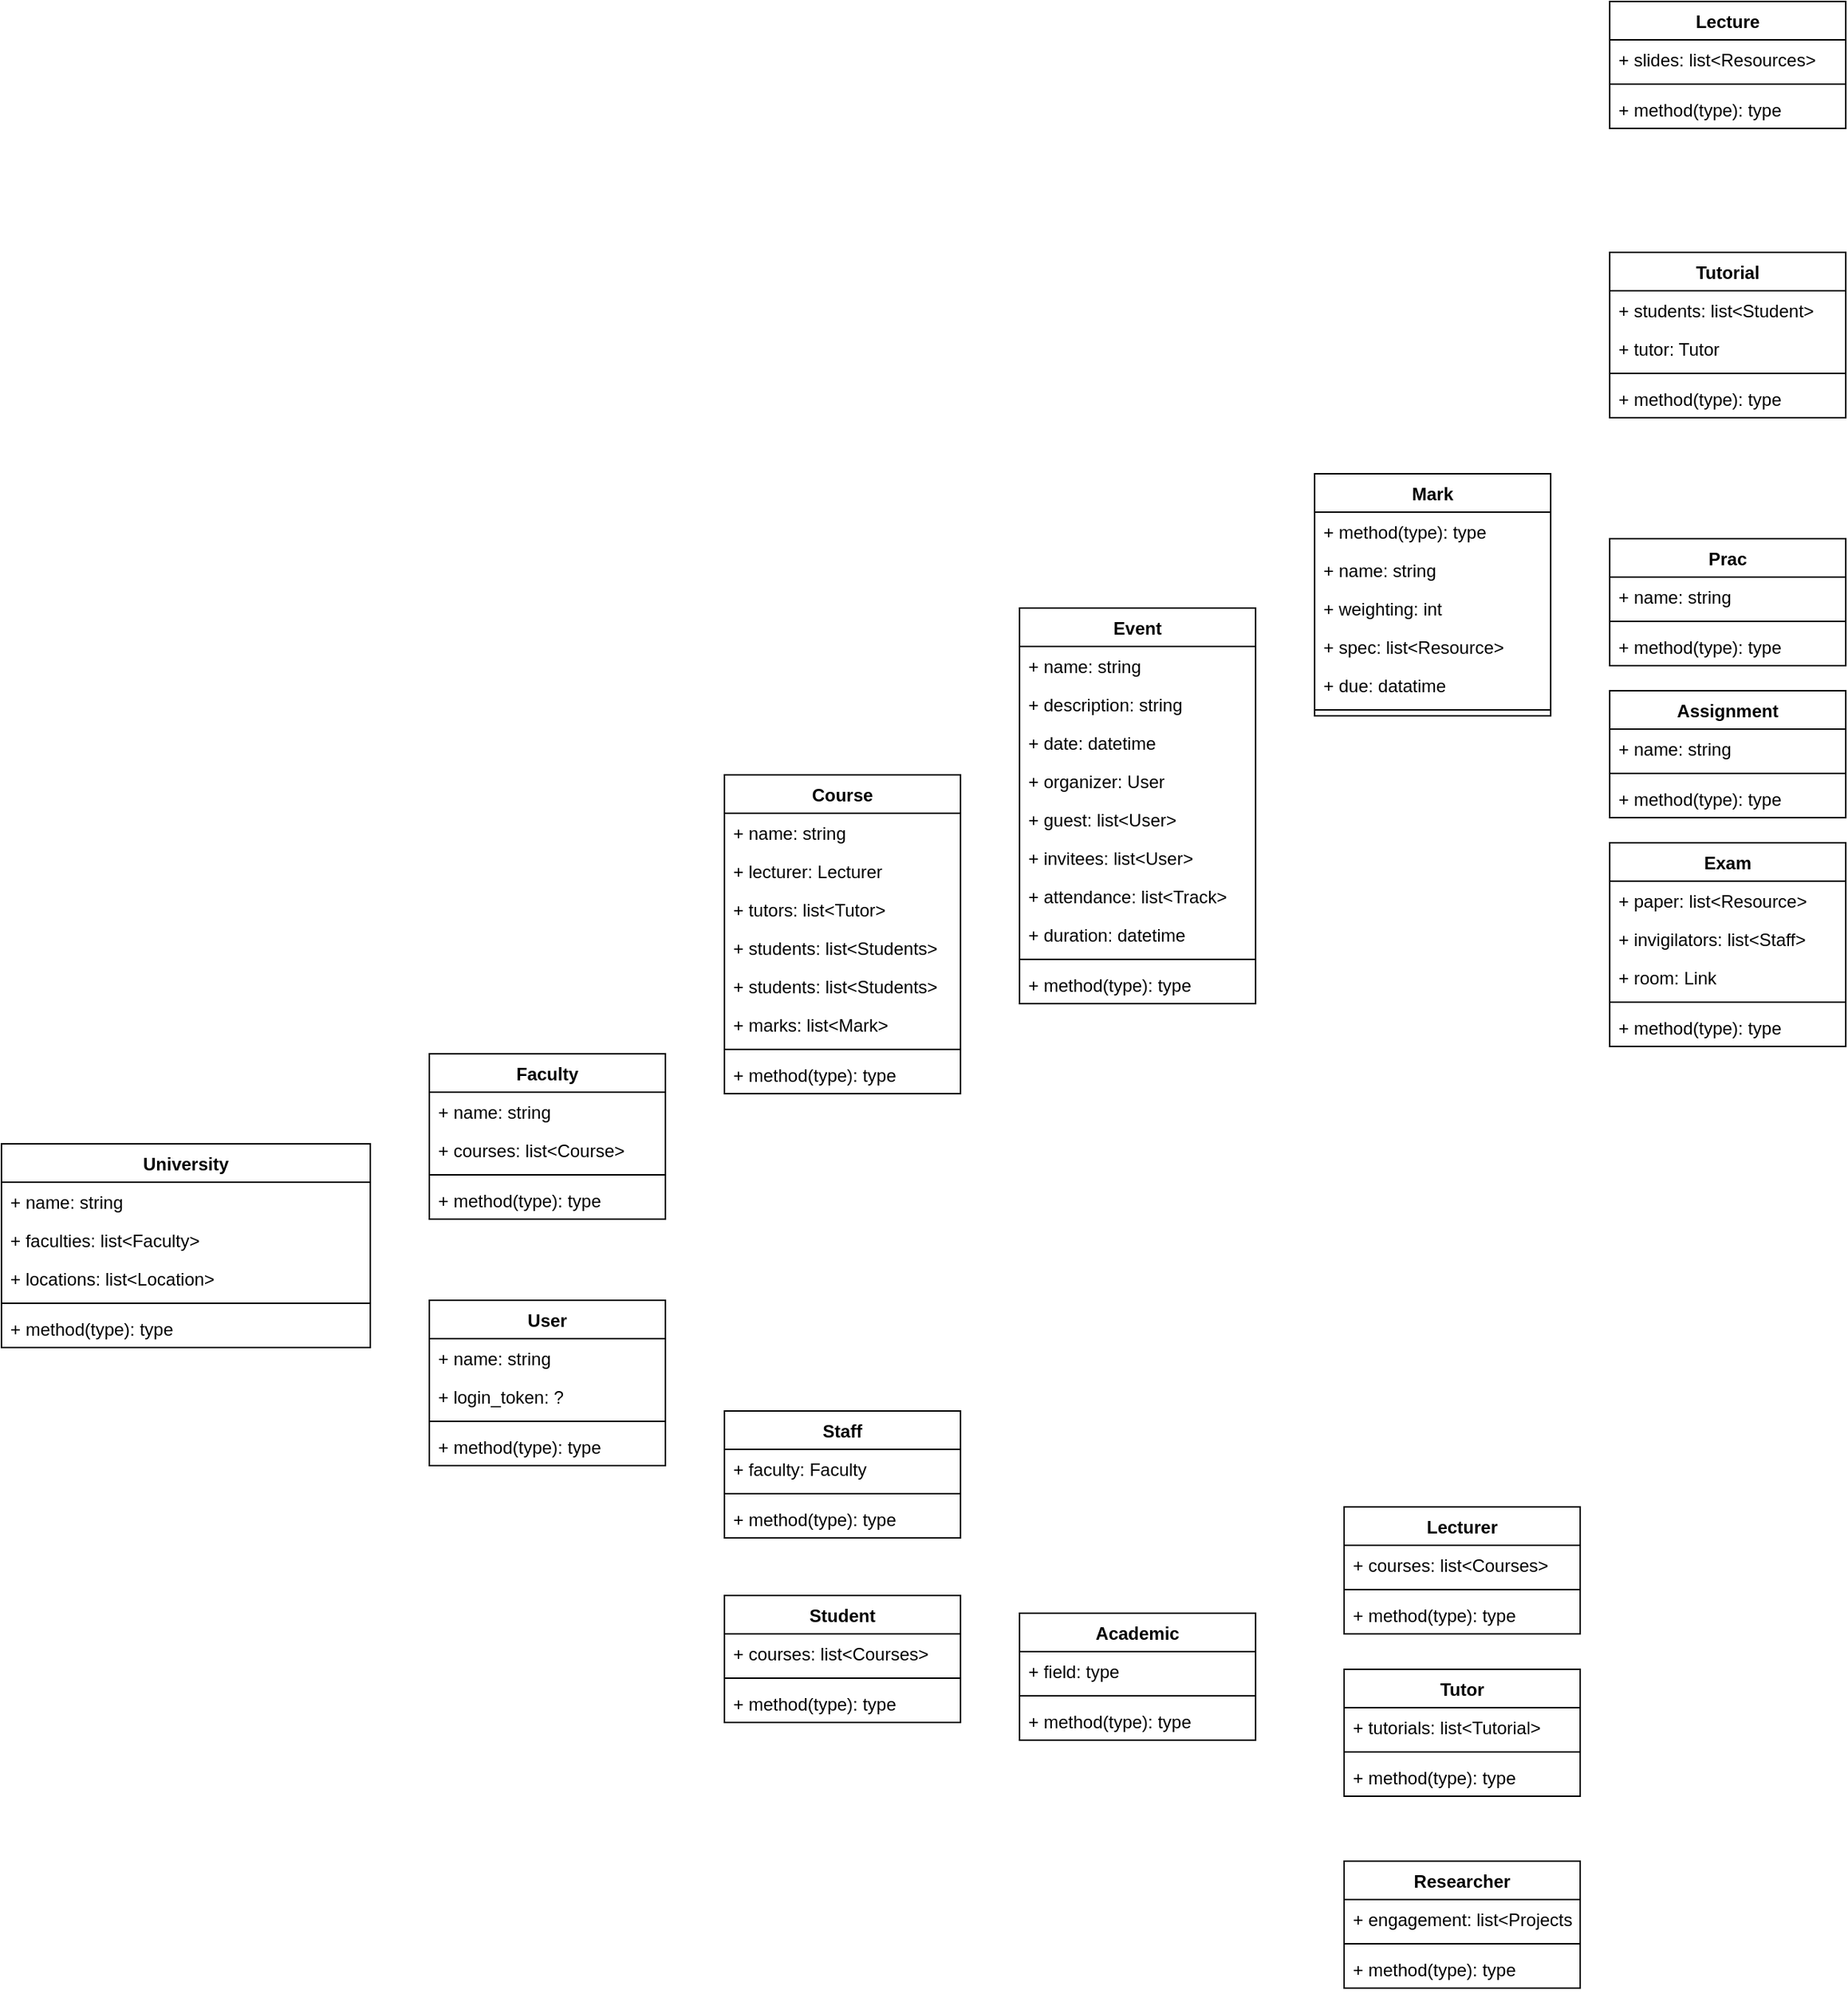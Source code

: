 <mxfile version="14.9.9" type="device"><diagram id="Z7m2M0UvymlKABWu2LTI" name="Page-1"><mxGraphModel dx="2528" dy="2146" grid="1" gridSize="10" guides="1" tooltips="1" connect="1" arrows="1" fold="1" page="1" pageScale="1" pageWidth="850" pageHeight="1100" math="0" shadow="0"><root><mxCell id="0"/><mxCell id="1" parent="0"/><mxCell id="24iyiNX7i6MSbY_-aKnq-56" value="University" style="swimlane;fontStyle=1;align=center;verticalAlign=top;childLayout=stackLayout;horizontal=1;startSize=26;horizontalStack=0;resizeParent=1;resizeParentMax=0;resizeLast=0;collapsible=1;marginBottom=0;" parent="1" vertex="1"><mxGeometry x="-850" y="-66" width="250" height="138" as="geometry"><mxRectangle x="40" y="60" width="90" height="26" as="alternateBounds"/></mxGeometry></mxCell><mxCell id="24iyiNX7i6MSbY_-aKnq-57" value="+ name: string" style="text;strokeColor=none;fillColor=none;align=left;verticalAlign=top;spacingLeft=4;spacingRight=4;overflow=hidden;rotatable=0;points=[[0,0.5],[1,0.5]];portConstraint=eastwest;" parent="24iyiNX7i6MSbY_-aKnq-56" vertex="1"><mxGeometry y="26" width="250" height="26" as="geometry"/></mxCell><mxCell id="wfKHw5XFzL0mgUKnKjJF-5" value="+ faculties: list&lt;Faculty&gt;" style="text;strokeColor=none;fillColor=none;align=left;verticalAlign=top;spacingLeft=4;spacingRight=4;overflow=hidden;rotatable=0;points=[[0,0.5],[1,0.5]];portConstraint=eastwest;" vertex="1" parent="24iyiNX7i6MSbY_-aKnq-56"><mxGeometry y="52" width="250" height="26" as="geometry"/></mxCell><mxCell id="wfKHw5XFzL0mgUKnKjJF-6" value="+ locations: list&lt;Location&gt;" style="text;strokeColor=none;fillColor=none;align=left;verticalAlign=top;spacingLeft=4;spacingRight=4;overflow=hidden;rotatable=0;points=[[0,0.5],[1,0.5]];portConstraint=eastwest;" vertex="1" parent="24iyiNX7i6MSbY_-aKnq-56"><mxGeometry y="78" width="250" height="26" as="geometry"/></mxCell><mxCell id="24iyiNX7i6MSbY_-aKnq-58" value="" style="line;strokeWidth=1;fillColor=none;align=left;verticalAlign=middle;spacingTop=-1;spacingLeft=3;spacingRight=3;rotatable=0;labelPosition=right;points=[];portConstraint=eastwest;" parent="24iyiNX7i6MSbY_-aKnq-56" vertex="1"><mxGeometry y="104" width="250" height="8" as="geometry"/></mxCell><mxCell id="24iyiNX7i6MSbY_-aKnq-59" value="+ method(type): type" style="text;strokeColor=none;fillColor=none;align=left;verticalAlign=top;spacingLeft=4;spacingRight=4;overflow=hidden;rotatable=0;points=[[0,0.5],[1,0.5]];portConstraint=eastwest;" parent="24iyiNX7i6MSbY_-aKnq-56" vertex="1"><mxGeometry y="112" width="250" height="26" as="geometry"/></mxCell><mxCell id="wfKHw5XFzL0mgUKnKjJF-11" value="Faculty" style="swimlane;fontStyle=1;align=center;verticalAlign=top;childLayout=stackLayout;horizontal=1;startSize=26;horizontalStack=0;resizeParent=1;resizeParentMax=0;resizeLast=0;collapsible=1;marginBottom=0;" vertex="1" parent="1"><mxGeometry x="-560" y="-127" width="160" height="112" as="geometry"/></mxCell><mxCell id="wfKHw5XFzL0mgUKnKjJF-12" value="+ name: string" style="text;strokeColor=none;fillColor=none;align=left;verticalAlign=top;spacingLeft=4;spacingRight=4;overflow=hidden;rotatable=0;points=[[0,0.5],[1,0.5]];portConstraint=eastwest;" vertex="1" parent="wfKHw5XFzL0mgUKnKjJF-11"><mxGeometry y="26" width="160" height="26" as="geometry"/></mxCell><mxCell id="wfKHw5XFzL0mgUKnKjJF-15" value="+ courses: list&lt;Course&gt;" style="text;strokeColor=none;fillColor=none;align=left;verticalAlign=top;spacingLeft=4;spacingRight=4;overflow=hidden;rotatable=0;points=[[0,0.5],[1,0.5]];portConstraint=eastwest;" vertex="1" parent="wfKHw5XFzL0mgUKnKjJF-11"><mxGeometry y="52" width="160" height="26" as="geometry"/></mxCell><mxCell id="wfKHw5XFzL0mgUKnKjJF-13" value="" style="line;strokeWidth=1;fillColor=none;align=left;verticalAlign=middle;spacingTop=-1;spacingLeft=3;spacingRight=3;rotatable=0;labelPosition=right;points=[];portConstraint=eastwest;" vertex="1" parent="wfKHw5XFzL0mgUKnKjJF-11"><mxGeometry y="78" width="160" height="8" as="geometry"/></mxCell><mxCell id="wfKHw5XFzL0mgUKnKjJF-14" value="+ method(type): type" style="text;strokeColor=none;fillColor=none;align=left;verticalAlign=top;spacingLeft=4;spacingRight=4;overflow=hidden;rotatable=0;points=[[0,0.5],[1,0.5]];portConstraint=eastwest;" vertex="1" parent="wfKHw5XFzL0mgUKnKjJF-11"><mxGeometry y="86" width="160" height="26" as="geometry"/></mxCell><mxCell id="wfKHw5XFzL0mgUKnKjJF-16" value="Event" style="swimlane;fontStyle=1;align=center;verticalAlign=top;childLayout=stackLayout;horizontal=1;startSize=26;horizontalStack=0;resizeParent=1;resizeParentMax=0;resizeLast=0;collapsible=1;marginBottom=0;" vertex="1" parent="1"><mxGeometry x="-160" y="-429" width="160" height="268" as="geometry"/></mxCell><mxCell id="wfKHw5XFzL0mgUKnKjJF-17" value="+ name: string" style="text;strokeColor=none;fillColor=none;align=left;verticalAlign=top;spacingLeft=4;spacingRight=4;overflow=hidden;rotatable=0;points=[[0,0.5],[1,0.5]];portConstraint=eastwest;" vertex="1" parent="wfKHw5XFzL0mgUKnKjJF-16"><mxGeometry y="26" width="160" height="26" as="geometry"/></mxCell><mxCell id="wfKHw5XFzL0mgUKnKjJF-29" value="+ description: string" style="text;strokeColor=none;fillColor=none;align=left;verticalAlign=top;spacingLeft=4;spacingRight=4;overflow=hidden;rotatable=0;points=[[0,0.5],[1,0.5]];portConstraint=eastwest;" vertex="1" parent="wfKHw5XFzL0mgUKnKjJF-16"><mxGeometry y="52" width="160" height="26" as="geometry"/></mxCell><mxCell id="wfKHw5XFzL0mgUKnKjJF-30" value="+ date: datetime" style="text;strokeColor=none;fillColor=none;align=left;verticalAlign=top;spacingLeft=4;spacingRight=4;overflow=hidden;rotatable=0;points=[[0,0.5],[1,0.5]];portConstraint=eastwest;" vertex="1" parent="wfKHw5XFzL0mgUKnKjJF-16"><mxGeometry y="78" width="160" height="26" as="geometry"/></mxCell><mxCell id="wfKHw5XFzL0mgUKnKjJF-47" value="+ organizer: User" style="text;strokeColor=none;fillColor=none;align=left;verticalAlign=top;spacingLeft=4;spacingRight=4;overflow=hidden;rotatable=0;points=[[0,0.5],[1,0.5]];portConstraint=eastwest;" vertex="1" parent="wfKHw5XFzL0mgUKnKjJF-16"><mxGeometry y="104" width="160" height="26" as="geometry"/></mxCell><mxCell id="wfKHw5XFzL0mgUKnKjJF-49" value="+ guest: list&lt;User&gt;" style="text;strokeColor=none;fillColor=none;align=left;verticalAlign=top;spacingLeft=4;spacingRight=4;overflow=hidden;rotatable=0;points=[[0,0.5],[1,0.5]];portConstraint=eastwest;" vertex="1" parent="wfKHw5XFzL0mgUKnKjJF-16"><mxGeometry y="130" width="160" height="26" as="geometry"/></mxCell><mxCell id="wfKHw5XFzL0mgUKnKjJF-48" value="+ invitees: list&lt;User&gt;" style="text;strokeColor=none;fillColor=none;align=left;verticalAlign=top;spacingLeft=4;spacingRight=4;overflow=hidden;rotatable=0;points=[[0,0.5],[1,0.5]];portConstraint=eastwest;" vertex="1" parent="wfKHw5XFzL0mgUKnKjJF-16"><mxGeometry y="156" width="160" height="26" as="geometry"/></mxCell><mxCell id="wfKHw5XFzL0mgUKnKjJF-90" value="+ attendance: list&lt;Track&gt;" style="text;strokeColor=none;fillColor=none;align=left;verticalAlign=top;spacingLeft=4;spacingRight=4;overflow=hidden;rotatable=0;points=[[0,0.5],[1,0.5]];portConstraint=eastwest;" vertex="1" parent="wfKHw5XFzL0mgUKnKjJF-16"><mxGeometry y="182" width="160" height="26" as="geometry"/></mxCell><mxCell id="wfKHw5XFzL0mgUKnKjJF-107" value="+ duration: datetime" style="text;strokeColor=none;fillColor=none;align=left;verticalAlign=top;spacingLeft=4;spacingRight=4;overflow=hidden;rotatable=0;points=[[0,0.5],[1,0.5]];portConstraint=eastwest;" vertex="1" parent="wfKHw5XFzL0mgUKnKjJF-16"><mxGeometry y="208" width="160" height="26" as="geometry"/></mxCell><mxCell id="wfKHw5XFzL0mgUKnKjJF-18" value="" style="line;strokeWidth=1;fillColor=none;align=left;verticalAlign=middle;spacingTop=-1;spacingLeft=3;spacingRight=3;rotatable=0;labelPosition=right;points=[];portConstraint=eastwest;" vertex="1" parent="wfKHw5XFzL0mgUKnKjJF-16"><mxGeometry y="234" width="160" height="8" as="geometry"/></mxCell><mxCell id="wfKHw5XFzL0mgUKnKjJF-19" value="+ method(type): type" style="text;strokeColor=none;fillColor=none;align=left;verticalAlign=top;spacingLeft=4;spacingRight=4;overflow=hidden;rotatable=0;points=[[0,0.5],[1,0.5]];portConstraint=eastwest;" vertex="1" parent="wfKHw5XFzL0mgUKnKjJF-16"><mxGeometry y="242" width="160" height="26" as="geometry"/></mxCell><mxCell id="wfKHw5XFzL0mgUKnKjJF-20" value="User" style="swimlane;fontStyle=1;align=center;verticalAlign=top;childLayout=stackLayout;horizontal=1;startSize=26;horizontalStack=0;resizeParent=1;resizeParentMax=0;resizeLast=0;collapsible=1;marginBottom=0;direction=east;" vertex="1" parent="1"><mxGeometry x="-560" y="40" width="160" height="112" as="geometry"/></mxCell><mxCell id="wfKHw5XFzL0mgUKnKjJF-21" value="+ name: string" style="text;strokeColor=none;fillColor=none;align=left;verticalAlign=top;spacingLeft=4;spacingRight=4;overflow=hidden;rotatable=0;points=[[0,0.5],[1,0.5]];portConstraint=eastwest;" vertex="1" parent="wfKHw5XFzL0mgUKnKjJF-20"><mxGeometry y="26" width="160" height="26" as="geometry"/></mxCell><mxCell id="wfKHw5XFzL0mgUKnKjJF-28" value="+ login_token: ?" style="text;strokeColor=none;fillColor=none;align=left;verticalAlign=top;spacingLeft=4;spacingRight=4;overflow=hidden;rotatable=0;points=[[0,0.5],[1,0.5]];portConstraint=eastwest;" vertex="1" parent="wfKHw5XFzL0mgUKnKjJF-20"><mxGeometry y="52" width="160" height="26" as="geometry"/></mxCell><mxCell id="wfKHw5XFzL0mgUKnKjJF-22" value="" style="line;strokeWidth=1;fillColor=none;align=left;verticalAlign=middle;spacingTop=-1;spacingLeft=3;spacingRight=3;rotatable=0;labelPosition=right;points=[];portConstraint=eastwest;" vertex="1" parent="wfKHw5XFzL0mgUKnKjJF-20"><mxGeometry y="78" width="160" height="8" as="geometry"/></mxCell><mxCell id="wfKHw5XFzL0mgUKnKjJF-23" value="+ method(type): type" style="text;strokeColor=none;fillColor=none;align=left;verticalAlign=top;spacingLeft=4;spacingRight=4;overflow=hidden;rotatable=0;points=[[0,0.5],[1,0.5]];portConstraint=eastwest;" vertex="1" parent="wfKHw5XFzL0mgUKnKjJF-20"><mxGeometry y="86" width="160" height="26" as="geometry"/></mxCell><mxCell id="wfKHw5XFzL0mgUKnKjJF-24" value="Course" style="swimlane;fontStyle=1;align=center;verticalAlign=top;childLayout=stackLayout;horizontal=1;startSize=26;horizontalStack=0;resizeParent=1;resizeParentMax=0;resizeLast=0;collapsible=1;marginBottom=0;" vertex="1" parent="1"><mxGeometry x="-360" y="-316" width="160" height="216" as="geometry"/></mxCell><mxCell id="wfKHw5XFzL0mgUKnKjJF-25" value="+ name: string" style="text;strokeColor=none;fillColor=none;align=left;verticalAlign=top;spacingLeft=4;spacingRight=4;overflow=hidden;rotatable=0;points=[[0,0.5],[1,0.5]];portConstraint=eastwest;" vertex="1" parent="wfKHw5XFzL0mgUKnKjJF-24"><mxGeometry y="26" width="160" height="26" as="geometry"/></mxCell><mxCell id="wfKHw5XFzL0mgUKnKjJF-51" value="+ lecturer: Lecturer" style="text;strokeColor=none;fillColor=none;align=left;verticalAlign=top;spacingLeft=4;spacingRight=4;overflow=hidden;rotatable=0;points=[[0,0.5],[1,0.5]];portConstraint=eastwest;" vertex="1" parent="wfKHw5XFzL0mgUKnKjJF-24"><mxGeometry y="52" width="160" height="26" as="geometry"/></mxCell><mxCell id="wfKHw5XFzL0mgUKnKjJF-84" value="+ tutors: list&lt;Tutor&gt;" style="text;strokeColor=none;fillColor=none;align=left;verticalAlign=top;spacingLeft=4;spacingRight=4;overflow=hidden;rotatable=0;points=[[0,0.5],[1,0.5]];portConstraint=eastwest;" vertex="1" parent="wfKHw5XFzL0mgUKnKjJF-24"><mxGeometry y="78" width="160" height="26" as="geometry"/></mxCell><mxCell id="wfKHw5XFzL0mgUKnKjJF-83" value="+ students: list&lt;Students&gt;" style="text;strokeColor=none;fillColor=none;align=left;verticalAlign=top;spacingLeft=4;spacingRight=4;overflow=hidden;rotatable=0;points=[[0,0.5],[1,0.5]];portConstraint=eastwest;" vertex="1" parent="wfKHw5XFzL0mgUKnKjJF-24"><mxGeometry y="104" width="160" height="26" as="geometry"/></mxCell><mxCell id="wfKHw5XFzL0mgUKnKjJF-91" value="+ students: list&lt;Students&gt;" style="text;strokeColor=none;fillColor=none;align=left;verticalAlign=top;spacingLeft=4;spacingRight=4;overflow=hidden;rotatable=0;points=[[0,0.5],[1,0.5]];portConstraint=eastwest;" vertex="1" parent="wfKHw5XFzL0mgUKnKjJF-24"><mxGeometry y="130" width="160" height="26" as="geometry"/></mxCell><mxCell id="wfKHw5XFzL0mgUKnKjJF-92" value="+ marks: list&lt;Mark&gt;" style="text;strokeColor=none;fillColor=none;align=left;verticalAlign=top;spacingLeft=4;spacingRight=4;overflow=hidden;rotatable=0;points=[[0,0.5],[1,0.5]];portConstraint=eastwest;" vertex="1" parent="wfKHw5XFzL0mgUKnKjJF-24"><mxGeometry y="156" width="160" height="26" as="geometry"/></mxCell><mxCell id="wfKHw5XFzL0mgUKnKjJF-26" value="" style="line;strokeWidth=1;fillColor=none;align=left;verticalAlign=middle;spacingTop=-1;spacingLeft=3;spacingRight=3;rotatable=0;labelPosition=right;points=[];portConstraint=eastwest;" vertex="1" parent="wfKHw5XFzL0mgUKnKjJF-24"><mxGeometry y="182" width="160" height="8" as="geometry"/></mxCell><mxCell id="wfKHw5XFzL0mgUKnKjJF-27" value="+ method(type): type" style="text;strokeColor=none;fillColor=none;align=left;verticalAlign=top;spacingLeft=4;spacingRight=4;overflow=hidden;rotatable=0;points=[[0,0.5],[1,0.5]];portConstraint=eastwest;" vertex="1" parent="wfKHw5XFzL0mgUKnKjJF-24"><mxGeometry y="190" width="160" height="26" as="geometry"/></mxCell><mxCell id="wfKHw5XFzL0mgUKnKjJF-31" value="Researcher" style="swimlane;fontStyle=1;align=center;verticalAlign=top;childLayout=stackLayout;horizontal=1;startSize=26;horizontalStack=0;resizeParent=1;resizeParentMax=0;resizeLast=0;collapsible=1;marginBottom=0;" vertex="1" parent="1"><mxGeometry x="60" y="420" width="160" height="86" as="geometry"/></mxCell><mxCell id="wfKHw5XFzL0mgUKnKjJF-32" value="+ engagement: list&lt;Projects&gt;" style="text;strokeColor=none;fillColor=none;align=left;verticalAlign=top;spacingLeft=4;spacingRight=4;overflow=hidden;rotatable=0;points=[[0,0.5],[1,0.5]];portConstraint=eastwest;" vertex="1" parent="wfKHw5XFzL0mgUKnKjJF-31"><mxGeometry y="26" width="160" height="26" as="geometry"/></mxCell><mxCell id="wfKHw5XFzL0mgUKnKjJF-33" value="" style="line;strokeWidth=1;fillColor=none;align=left;verticalAlign=middle;spacingTop=-1;spacingLeft=3;spacingRight=3;rotatable=0;labelPosition=right;points=[];portConstraint=eastwest;" vertex="1" parent="wfKHw5XFzL0mgUKnKjJF-31"><mxGeometry y="52" width="160" height="8" as="geometry"/></mxCell><mxCell id="wfKHw5XFzL0mgUKnKjJF-34" value="+ method(type): type" style="text;strokeColor=none;fillColor=none;align=left;verticalAlign=top;spacingLeft=4;spacingRight=4;overflow=hidden;rotatable=0;points=[[0,0.5],[1,0.5]];portConstraint=eastwest;" vertex="1" parent="wfKHw5XFzL0mgUKnKjJF-31"><mxGeometry y="60" width="160" height="26" as="geometry"/></mxCell><mxCell id="wfKHw5XFzL0mgUKnKjJF-35" value="Academic" style="swimlane;fontStyle=1;align=center;verticalAlign=top;childLayout=stackLayout;horizontal=1;startSize=26;horizontalStack=0;resizeParent=1;resizeParentMax=0;resizeLast=0;collapsible=1;marginBottom=0;" vertex="1" parent="1"><mxGeometry x="-160" y="252" width="160" height="86" as="geometry"/></mxCell><mxCell id="wfKHw5XFzL0mgUKnKjJF-36" value="+ field: type" style="text;strokeColor=none;fillColor=none;align=left;verticalAlign=top;spacingLeft=4;spacingRight=4;overflow=hidden;rotatable=0;points=[[0,0.5],[1,0.5]];portConstraint=eastwest;" vertex="1" parent="wfKHw5XFzL0mgUKnKjJF-35"><mxGeometry y="26" width="160" height="26" as="geometry"/></mxCell><mxCell id="wfKHw5XFzL0mgUKnKjJF-37" value="" style="line;strokeWidth=1;fillColor=none;align=left;verticalAlign=middle;spacingTop=-1;spacingLeft=3;spacingRight=3;rotatable=0;labelPosition=right;points=[];portConstraint=eastwest;" vertex="1" parent="wfKHw5XFzL0mgUKnKjJF-35"><mxGeometry y="52" width="160" height="8" as="geometry"/></mxCell><mxCell id="wfKHw5XFzL0mgUKnKjJF-38" value="+ method(type): type" style="text;strokeColor=none;fillColor=none;align=left;verticalAlign=top;spacingLeft=4;spacingRight=4;overflow=hidden;rotatable=0;points=[[0,0.5],[1,0.5]];portConstraint=eastwest;" vertex="1" parent="wfKHw5XFzL0mgUKnKjJF-35"><mxGeometry y="60" width="160" height="26" as="geometry"/></mxCell><mxCell id="wfKHw5XFzL0mgUKnKjJF-39" value="Staff" style="swimlane;fontStyle=1;align=center;verticalAlign=top;childLayout=stackLayout;horizontal=1;startSize=26;horizontalStack=0;resizeParent=1;resizeParentMax=0;resizeLast=0;collapsible=1;marginBottom=0;" vertex="1" parent="1"><mxGeometry x="-360" y="115" width="160" height="86" as="geometry"/></mxCell><mxCell id="wfKHw5XFzL0mgUKnKjJF-40" value="+ faculty: Faculty" style="text;strokeColor=none;fillColor=none;align=left;verticalAlign=top;spacingLeft=4;spacingRight=4;overflow=hidden;rotatable=0;points=[[0,0.5],[1,0.5]];portConstraint=eastwest;" vertex="1" parent="wfKHw5XFzL0mgUKnKjJF-39"><mxGeometry y="26" width="160" height="26" as="geometry"/></mxCell><mxCell id="wfKHw5XFzL0mgUKnKjJF-41" value="" style="line;strokeWidth=1;fillColor=none;align=left;verticalAlign=middle;spacingTop=-1;spacingLeft=3;spacingRight=3;rotatable=0;labelPosition=right;points=[];portConstraint=eastwest;" vertex="1" parent="wfKHw5XFzL0mgUKnKjJF-39"><mxGeometry y="52" width="160" height="8" as="geometry"/></mxCell><mxCell id="wfKHw5XFzL0mgUKnKjJF-42" value="+ method(type): type" style="text;strokeColor=none;fillColor=none;align=left;verticalAlign=top;spacingLeft=4;spacingRight=4;overflow=hidden;rotatable=0;points=[[0,0.5],[1,0.5]];portConstraint=eastwest;" vertex="1" parent="wfKHw5XFzL0mgUKnKjJF-39"><mxGeometry y="60" width="160" height="26" as="geometry"/></mxCell><mxCell id="wfKHw5XFzL0mgUKnKjJF-43" value="Tutorial" style="swimlane;fontStyle=1;align=center;verticalAlign=top;childLayout=stackLayout;horizontal=1;startSize=26;horizontalStack=0;resizeParent=1;resizeParentMax=0;resizeLast=0;collapsible=1;marginBottom=0;" vertex="1" parent="1"><mxGeometry x="240" y="-670" width="160" height="112" as="geometry"/></mxCell><mxCell id="wfKHw5XFzL0mgUKnKjJF-44" value="+ students: list&lt;Student&gt;" style="text;strokeColor=none;fillColor=none;align=left;verticalAlign=top;spacingLeft=4;spacingRight=4;overflow=hidden;rotatable=0;points=[[0,0.5],[1,0.5]];portConstraint=eastwest;" vertex="1" parent="wfKHw5XFzL0mgUKnKjJF-43"><mxGeometry y="26" width="160" height="26" as="geometry"/></mxCell><mxCell id="wfKHw5XFzL0mgUKnKjJF-82" value="+ tutor: Tutor" style="text;strokeColor=none;fillColor=none;align=left;verticalAlign=top;spacingLeft=4;spacingRight=4;overflow=hidden;rotatable=0;points=[[0,0.5],[1,0.5]];portConstraint=eastwest;" vertex="1" parent="wfKHw5XFzL0mgUKnKjJF-43"><mxGeometry y="52" width="160" height="26" as="geometry"/></mxCell><mxCell id="wfKHw5XFzL0mgUKnKjJF-45" value="" style="line;strokeWidth=1;fillColor=none;align=left;verticalAlign=middle;spacingTop=-1;spacingLeft=3;spacingRight=3;rotatable=0;labelPosition=right;points=[];portConstraint=eastwest;" vertex="1" parent="wfKHw5XFzL0mgUKnKjJF-43"><mxGeometry y="78" width="160" height="8" as="geometry"/></mxCell><mxCell id="wfKHw5XFzL0mgUKnKjJF-46" value="+ method(type): type" style="text;strokeColor=none;fillColor=none;align=left;verticalAlign=top;spacingLeft=4;spacingRight=4;overflow=hidden;rotatable=0;points=[[0,0.5],[1,0.5]];portConstraint=eastwest;" vertex="1" parent="wfKHw5XFzL0mgUKnKjJF-43"><mxGeometry y="86" width="160" height="26" as="geometry"/></mxCell><mxCell id="wfKHw5XFzL0mgUKnKjJF-53" value="Lecturer" style="swimlane;fontStyle=1;align=center;verticalAlign=top;childLayout=stackLayout;horizontal=1;startSize=26;horizontalStack=0;resizeParent=1;resizeParentMax=0;resizeLast=0;collapsible=1;marginBottom=0;" vertex="1" parent="1"><mxGeometry x="60" y="180" width="160" height="86" as="geometry"/></mxCell><mxCell id="wfKHw5XFzL0mgUKnKjJF-57" value="+ courses: list&lt;Courses&gt;" style="text;strokeColor=none;fillColor=none;align=left;verticalAlign=top;spacingLeft=4;spacingRight=4;overflow=hidden;rotatable=0;points=[[0,0.5],[1,0.5]];portConstraint=eastwest;" vertex="1" parent="wfKHw5XFzL0mgUKnKjJF-53"><mxGeometry y="26" width="160" height="26" as="geometry"/></mxCell><mxCell id="wfKHw5XFzL0mgUKnKjJF-55" value="" style="line;strokeWidth=1;fillColor=none;align=left;verticalAlign=middle;spacingTop=-1;spacingLeft=3;spacingRight=3;rotatable=0;labelPosition=right;points=[];portConstraint=eastwest;" vertex="1" parent="wfKHw5XFzL0mgUKnKjJF-53"><mxGeometry y="52" width="160" height="8" as="geometry"/></mxCell><mxCell id="wfKHw5XFzL0mgUKnKjJF-56" value="+ method(type): type" style="text;strokeColor=none;fillColor=none;align=left;verticalAlign=top;spacingLeft=4;spacingRight=4;overflow=hidden;rotatable=0;points=[[0,0.5],[1,0.5]];portConstraint=eastwest;" vertex="1" parent="wfKHw5XFzL0mgUKnKjJF-53"><mxGeometry y="60" width="160" height="26" as="geometry"/></mxCell><mxCell id="wfKHw5XFzL0mgUKnKjJF-58" value="Student" style="swimlane;fontStyle=1;align=center;verticalAlign=top;childLayout=stackLayout;horizontal=1;startSize=26;horizontalStack=0;resizeParent=1;resizeParentMax=0;resizeLast=0;collapsible=1;marginBottom=0;" vertex="1" parent="1"><mxGeometry x="-360" y="240" width="160" height="86" as="geometry"/></mxCell><mxCell id="wfKHw5XFzL0mgUKnKjJF-59" value="+ courses: list&lt;Courses&gt;" style="text;strokeColor=none;fillColor=none;align=left;verticalAlign=top;spacingLeft=4;spacingRight=4;overflow=hidden;rotatable=0;points=[[0,0.5],[1,0.5]];portConstraint=eastwest;" vertex="1" parent="wfKHw5XFzL0mgUKnKjJF-58"><mxGeometry y="26" width="160" height="26" as="geometry"/></mxCell><mxCell id="wfKHw5XFzL0mgUKnKjJF-60" value="" style="line;strokeWidth=1;fillColor=none;align=left;verticalAlign=middle;spacingTop=-1;spacingLeft=3;spacingRight=3;rotatable=0;labelPosition=right;points=[];portConstraint=eastwest;" vertex="1" parent="wfKHw5XFzL0mgUKnKjJF-58"><mxGeometry y="52" width="160" height="8" as="geometry"/></mxCell><mxCell id="wfKHw5XFzL0mgUKnKjJF-61" value="+ method(type): type" style="text;strokeColor=none;fillColor=none;align=left;verticalAlign=top;spacingLeft=4;spacingRight=4;overflow=hidden;rotatable=0;points=[[0,0.5],[1,0.5]];portConstraint=eastwest;" vertex="1" parent="wfKHw5XFzL0mgUKnKjJF-58"><mxGeometry y="60" width="160" height="26" as="geometry"/></mxCell><mxCell id="wfKHw5XFzL0mgUKnKjJF-62" value="Exam" style="swimlane;fontStyle=1;align=center;verticalAlign=top;childLayout=stackLayout;horizontal=1;startSize=26;horizontalStack=0;resizeParent=1;resizeParentMax=0;resizeLast=0;collapsible=1;marginBottom=0;" vertex="1" parent="1"><mxGeometry x="240" y="-270" width="160" height="138" as="geometry"/></mxCell><mxCell id="wfKHw5XFzL0mgUKnKjJF-63" value="+ paper: list&lt;Resource&gt;" style="text;strokeColor=none;fillColor=none;align=left;verticalAlign=top;spacingLeft=4;spacingRight=4;overflow=hidden;rotatable=0;points=[[0,0.5],[1,0.5]];portConstraint=eastwest;" vertex="1" parent="wfKHw5XFzL0mgUKnKjJF-62"><mxGeometry y="26" width="160" height="26" as="geometry"/></mxCell><mxCell id="wfKHw5XFzL0mgUKnKjJF-75" value="+ invigilators: list&lt;Staff&gt;" style="text;strokeColor=none;fillColor=none;align=left;verticalAlign=top;spacingLeft=4;spacingRight=4;overflow=hidden;rotatable=0;points=[[0,0.5],[1,0.5]];portConstraint=eastwest;" vertex="1" parent="wfKHw5XFzL0mgUKnKjJF-62"><mxGeometry y="52" width="160" height="26" as="geometry"/></mxCell><mxCell id="wfKHw5XFzL0mgUKnKjJF-76" value="+ room: Link" style="text;strokeColor=none;fillColor=none;align=left;verticalAlign=top;spacingLeft=4;spacingRight=4;overflow=hidden;rotatable=0;points=[[0,0.5],[1,0.5]];portConstraint=eastwest;" vertex="1" parent="wfKHw5XFzL0mgUKnKjJF-62"><mxGeometry y="78" width="160" height="26" as="geometry"/></mxCell><mxCell id="wfKHw5XFzL0mgUKnKjJF-64" value="" style="line;strokeWidth=1;fillColor=none;align=left;verticalAlign=middle;spacingTop=-1;spacingLeft=3;spacingRight=3;rotatable=0;labelPosition=right;points=[];portConstraint=eastwest;" vertex="1" parent="wfKHw5XFzL0mgUKnKjJF-62"><mxGeometry y="104" width="160" height="8" as="geometry"/></mxCell><mxCell id="wfKHw5XFzL0mgUKnKjJF-65" value="+ method(type): type" style="text;strokeColor=none;fillColor=none;align=left;verticalAlign=top;spacingLeft=4;spacingRight=4;overflow=hidden;rotatable=0;points=[[0,0.5],[1,0.5]];portConstraint=eastwest;" vertex="1" parent="wfKHw5XFzL0mgUKnKjJF-62"><mxGeometry y="112" width="160" height="26" as="geometry"/></mxCell><mxCell id="wfKHw5XFzL0mgUKnKjJF-66" value="Lecture" style="swimlane;fontStyle=1;align=center;verticalAlign=top;childLayout=stackLayout;horizontal=1;startSize=26;horizontalStack=0;resizeParent=1;resizeParentMax=0;resizeLast=0;collapsible=1;marginBottom=0;" vertex="1" parent="1"><mxGeometry x="240" y="-840" width="160" height="86" as="geometry"/></mxCell><mxCell id="wfKHw5XFzL0mgUKnKjJF-74" value="+ slides: list&lt;Resources&gt;" style="text;strokeColor=none;fillColor=none;align=left;verticalAlign=top;spacingLeft=4;spacingRight=4;overflow=hidden;rotatable=0;points=[[0,0.5],[1,0.5]];portConstraint=eastwest;" vertex="1" parent="wfKHw5XFzL0mgUKnKjJF-66"><mxGeometry y="26" width="160" height="26" as="geometry"/></mxCell><mxCell id="wfKHw5XFzL0mgUKnKjJF-68" value="" style="line;strokeWidth=1;fillColor=none;align=left;verticalAlign=middle;spacingTop=-1;spacingLeft=3;spacingRight=3;rotatable=0;labelPosition=right;points=[];portConstraint=eastwest;" vertex="1" parent="wfKHw5XFzL0mgUKnKjJF-66"><mxGeometry y="52" width="160" height="8" as="geometry"/></mxCell><mxCell id="wfKHw5XFzL0mgUKnKjJF-69" value="+ method(type): type" style="text;strokeColor=none;fillColor=none;align=left;verticalAlign=top;spacingLeft=4;spacingRight=4;overflow=hidden;rotatable=0;points=[[0,0.5],[1,0.5]];portConstraint=eastwest;" vertex="1" parent="wfKHw5XFzL0mgUKnKjJF-66"><mxGeometry y="60" width="160" height="26" as="geometry"/></mxCell><mxCell id="wfKHw5XFzL0mgUKnKjJF-70" value="Prac" style="swimlane;fontStyle=1;align=center;verticalAlign=top;childLayout=stackLayout;horizontal=1;startSize=26;horizontalStack=0;resizeParent=1;resizeParentMax=0;resizeLast=0;collapsible=1;marginBottom=0;" vertex="1" parent="1"><mxGeometry x="240" y="-476" width="160" height="86" as="geometry"/></mxCell><mxCell id="wfKHw5XFzL0mgUKnKjJF-71" value="+ name: string" style="text;strokeColor=none;fillColor=none;align=left;verticalAlign=top;spacingLeft=4;spacingRight=4;overflow=hidden;rotatable=0;points=[[0,0.5],[1,0.5]];portConstraint=eastwest;" vertex="1" parent="wfKHw5XFzL0mgUKnKjJF-70"><mxGeometry y="26" width="160" height="26" as="geometry"/></mxCell><mxCell id="wfKHw5XFzL0mgUKnKjJF-72" value="" style="line;strokeWidth=1;fillColor=none;align=left;verticalAlign=middle;spacingTop=-1;spacingLeft=3;spacingRight=3;rotatable=0;labelPosition=right;points=[];portConstraint=eastwest;" vertex="1" parent="wfKHw5XFzL0mgUKnKjJF-70"><mxGeometry y="52" width="160" height="8" as="geometry"/></mxCell><mxCell id="wfKHw5XFzL0mgUKnKjJF-73" value="+ method(type): type" style="text;strokeColor=none;fillColor=none;align=left;verticalAlign=top;spacingLeft=4;spacingRight=4;overflow=hidden;rotatable=0;points=[[0,0.5],[1,0.5]];portConstraint=eastwest;" vertex="1" parent="wfKHw5XFzL0mgUKnKjJF-70"><mxGeometry y="60" width="160" height="26" as="geometry"/></mxCell><mxCell id="wfKHw5XFzL0mgUKnKjJF-77" value="Tutor" style="swimlane;fontStyle=1;align=center;verticalAlign=top;childLayout=stackLayout;horizontal=1;startSize=26;horizontalStack=0;resizeParent=1;resizeParentMax=0;resizeLast=0;collapsible=1;marginBottom=0;" vertex="1" parent="1"><mxGeometry x="60" y="290" width="160" height="86" as="geometry"/></mxCell><mxCell id="wfKHw5XFzL0mgUKnKjJF-78" value="+ tutorials: list&lt;Tutorial&gt;" style="text;strokeColor=none;fillColor=none;align=left;verticalAlign=top;spacingLeft=4;spacingRight=4;overflow=hidden;rotatable=0;points=[[0,0.5],[1,0.5]];portConstraint=eastwest;" vertex="1" parent="wfKHw5XFzL0mgUKnKjJF-77"><mxGeometry y="26" width="160" height="26" as="geometry"/></mxCell><mxCell id="wfKHw5XFzL0mgUKnKjJF-79" value="" style="line;strokeWidth=1;fillColor=none;align=left;verticalAlign=middle;spacingTop=-1;spacingLeft=3;spacingRight=3;rotatable=0;labelPosition=right;points=[];portConstraint=eastwest;" vertex="1" parent="wfKHw5XFzL0mgUKnKjJF-77"><mxGeometry y="52" width="160" height="8" as="geometry"/></mxCell><mxCell id="wfKHw5XFzL0mgUKnKjJF-80" value="+ method(type): type" style="text;strokeColor=none;fillColor=none;align=left;verticalAlign=top;spacingLeft=4;spacingRight=4;overflow=hidden;rotatable=0;points=[[0,0.5],[1,0.5]];portConstraint=eastwest;" vertex="1" parent="wfKHw5XFzL0mgUKnKjJF-77"><mxGeometry y="60" width="160" height="26" as="geometry"/></mxCell><mxCell id="wfKHw5XFzL0mgUKnKjJF-93" value="Mark" style="swimlane;fontStyle=1;align=center;verticalAlign=top;childLayout=stackLayout;horizontal=1;startSize=26;horizontalStack=0;resizeParent=1;resizeParentMax=0;resizeLast=0;collapsible=1;marginBottom=0;" vertex="1" parent="1"><mxGeometry x="40" y="-520" width="160" height="164" as="geometry"/></mxCell><mxCell id="wfKHw5XFzL0mgUKnKjJF-96" value="+ method(type): type" style="text;strokeColor=none;fillColor=none;align=left;verticalAlign=top;spacingLeft=4;spacingRight=4;overflow=hidden;rotatable=0;points=[[0,0.5],[1,0.5]];portConstraint=eastwest;" vertex="1" parent="wfKHw5XFzL0mgUKnKjJF-93"><mxGeometry y="26" width="160" height="26" as="geometry"/></mxCell><mxCell id="wfKHw5XFzL0mgUKnKjJF-94" value="+ name: string" style="text;strokeColor=none;fillColor=none;align=left;verticalAlign=top;spacingLeft=4;spacingRight=4;overflow=hidden;rotatable=0;points=[[0,0.5],[1,0.5]];portConstraint=eastwest;" vertex="1" parent="wfKHw5XFzL0mgUKnKjJF-93"><mxGeometry y="52" width="160" height="26" as="geometry"/></mxCell><mxCell id="wfKHw5XFzL0mgUKnKjJF-97" value="+ weighting: int" style="text;strokeColor=none;fillColor=none;align=left;verticalAlign=top;spacingLeft=4;spacingRight=4;overflow=hidden;rotatable=0;points=[[0,0.5],[1,0.5]];portConstraint=eastwest;" vertex="1" parent="wfKHw5XFzL0mgUKnKjJF-93"><mxGeometry y="78" width="160" height="26" as="geometry"/></mxCell><mxCell id="wfKHw5XFzL0mgUKnKjJF-98" value="+ spec: list&lt;Resource&gt;" style="text;strokeColor=none;fillColor=none;align=left;verticalAlign=top;spacingLeft=4;spacingRight=4;overflow=hidden;rotatable=0;points=[[0,0.5],[1,0.5]];portConstraint=eastwest;" vertex="1" parent="wfKHw5XFzL0mgUKnKjJF-93"><mxGeometry y="104" width="160" height="26" as="geometry"/></mxCell><mxCell id="wfKHw5XFzL0mgUKnKjJF-103" value="+ due: datatime" style="text;strokeColor=none;fillColor=none;align=left;verticalAlign=top;spacingLeft=4;spacingRight=4;overflow=hidden;rotatable=0;points=[[0,0.5],[1,0.5]];portConstraint=eastwest;" vertex="1" parent="wfKHw5XFzL0mgUKnKjJF-93"><mxGeometry y="130" width="160" height="26" as="geometry"/></mxCell><mxCell id="wfKHw5XFzL0mgUKnKjJF-95" value="" style="line;strokeWidth=1;fillColor=none;align=left;verticalAlign=middle;spacingTop=-1;spacingLeft=3;spacingRight=3;rotatable=0;labelPosition=right;points=[];portConstraint=eastwest;" vertex="1" parent="wfKHw5XFzL0mgUKnKjJF-93"><mxGeometry y="156" width="160" height="8" as="geometry"/></mxCell><mxCell id="wfKHw5XFzL0mgUKnKjJF-99" value="Assignment" style="swimlane;fontStyle=1;align=center;verticalAlign=top;childLayout=stackLayout;horizontal=1;startSize=26;horizontalStack=0;resizeParent=1;resizeParentMax=0;resizeLast=0;collapsible=1;marginBottom=0;" vertex="1" parent="1"><mxGeometry x="240" y="-373" width="160" height="86" as="geometry"/></mxCell><mxCell id="wfKHw5XFzL0mgUKnKjJF-100" value="+ name: string" style="text;strokeColor=none;fillColor=none;align=left;verticalAlign=top;spacingLeft=4;spacingRight=4;overflow=hidden;rotatable=0;points=[[0,0.5],[1,0.5]];portConstraint=eastwest;" vertex="1" parent="wfKHw5XFzL0mgUKnKjJF-99"><mxGeometry y="26" width="160" height="26" as="geometry"/></mxCell><mxCell id="wfKHw5XFzL0mgUKnKjJF-101" value="" style="line;strokeWidth=1;fillColor=none;align=left;verticalAlign=middle;spacingTop=-1;spacingLeft=3;spacingRight=3;rotatable=0;labelPosition=right;points=[];portConstraint=eastwest;" vertex="1" parent="wfKHw5XFzL0mgUKnKjJF-99"><mxGeometry y="52" width="160" height="8" as="geometry"/></mxCell><mxCell id="wfKHw5XFzL0mgUKnKjJF-102" value="+ method(type): type" style="text;strokeColor=none;fillColor=none;align=left;verticalAlign=top;spacingLeft=4;spacingRight=4;overflow=hidden;rotatable=0;points=[[0,0.5],[1,0.5]];portConstraint=eastwest;" vertex="1" parent="wfKHw5XFzL0mgUKnKjJF-99"><mxGeometry y="60" width="160" height="26" as="geometry"/></mxCell></root></mxGraphModel></diagram></mxfile>